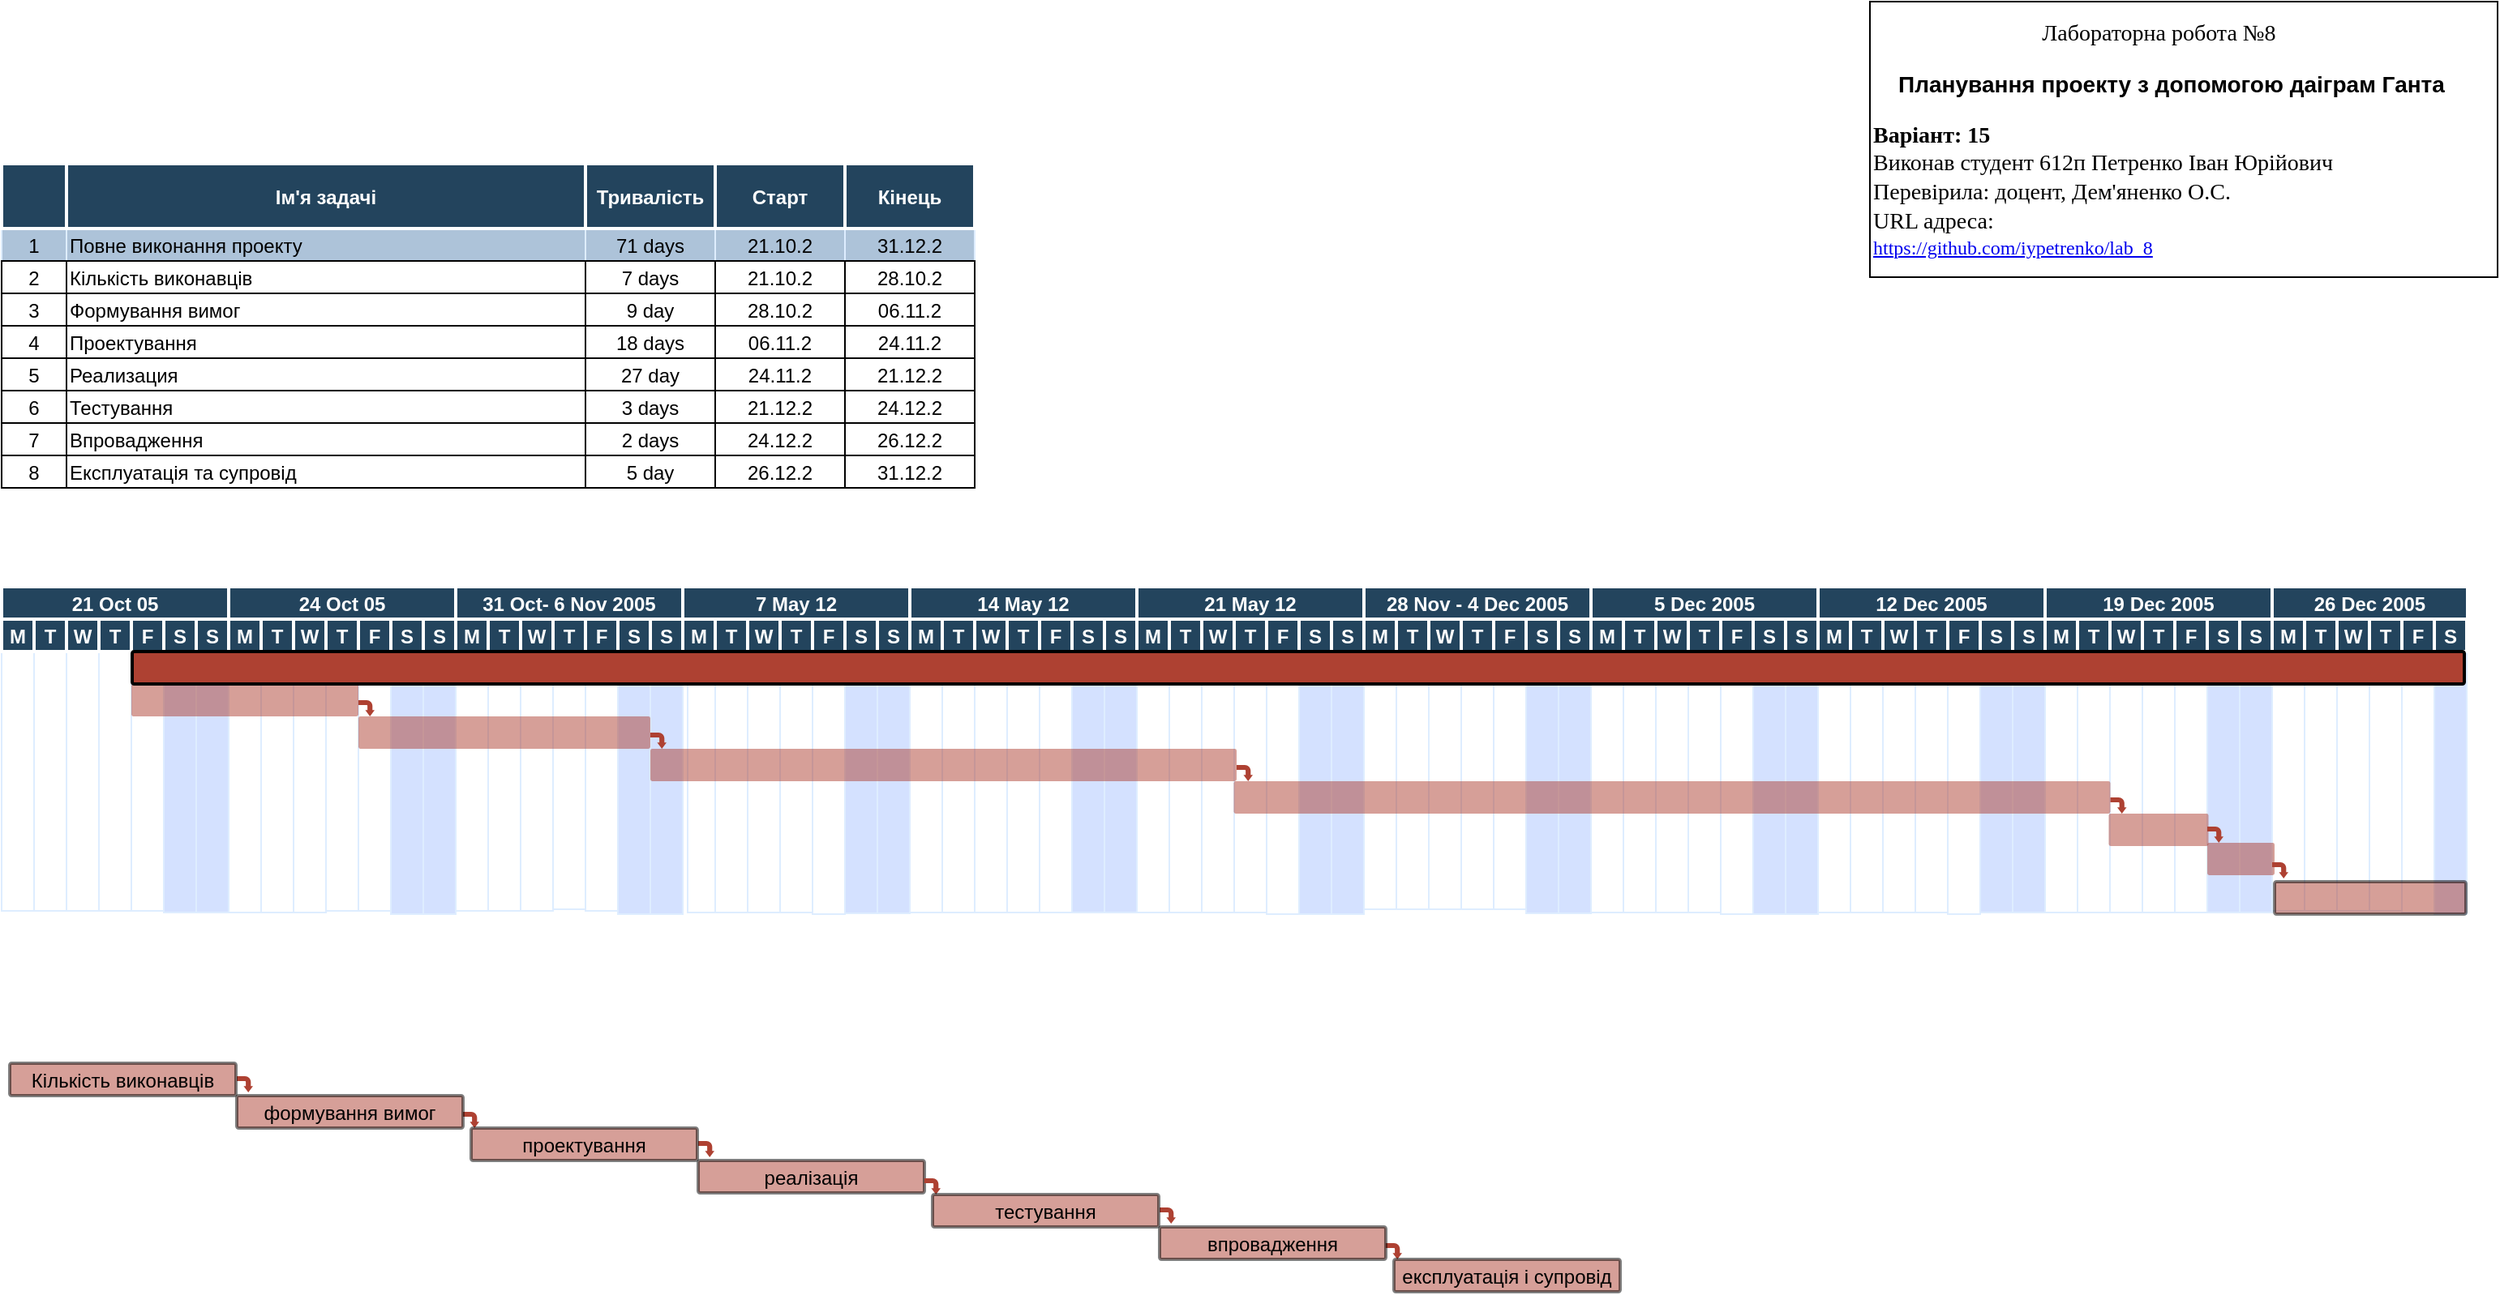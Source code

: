 <mxfile version="22.1.5" type="device">
  <diagram name="Page-1" id="8378b5f6-a2b2-b727-a746-972ab9d02e00">
    <mxGraphModel dx="1793" dy="948" grid="0" gridSize="10" guides="1" tooltips="1" connect="0" arrows="1" fold="1" page="1" pageScale="1.5" pageWidth="1169" pageHeight="827" background="none" math="0" shadow="0">
      <root>
        <mxCell id="0" />
        <mxCell id="1" parent="0" />
        <mxCell id="ZZIg_srncWXC2HW05zio-467" value="" style="strokeColor=#DEEDFF" vertex="1" parent="1">
          <mxGeometry x="506" y="432" width="20" height="160" as="geometry" />
        </mxCell>
        <mxCell id="ZZIg_srncWXC2HW05zio-466" value="" style="strokeColor=#DEEDFF" vertex="1" parent="1">
          <mxGeometry x="443" y="431" width="20" height="160" as="geometry" />
        </mxCell>
        <mxCell id="ZZIg_srncWXC2HW05zio-463" value="" style="strokeColor=#DEEDFF;fillColor=#D4E1FF" vertex="1" parent="1">
          <mxGeometry x="1583" y="432" width="20" height="161" as="geometry" />
        </mxCell>
        <mxCell id="ZZIg_srncWXC2HW05zio-461" value="" style="strokeColor=#DEEDFF;fillColor=#D4E1FF" vertex="1" parent="1">
          <mxGeometry x="1443" y="431" width="20" height="161" as="geometry" />
        </mxCell>
        <mxCell id="ZZIg_srncWXC2HW05zio-462" value="" style="strokeColor=#DEEDFF;fillColor=#D4E1FF" vertex="1" parent="1">
          <mxGeometry x="1463" y="431" width="20" height="161" as="geometry" />
        </mxCell>
        <mxCell id="ZZIg_srncWXC2HW05zio-459" value="" style="strokeColor=#DEEDFF;fillColor=#D4E1FF" vertex="1" parent="1">
          <mxGeometry x="1303" y="431" width="20" height="161" as="geometry" />
        </mxCell>
        <mxCell id="ZZIg_srncWXC2HW05zio-460" value="" style="strokeColor=#DEEDFF;fillColor=#D4E1FF" vertex="1" parent="1">
          <mxGeometry x="1323" y="431" width="20" height="161" as="geometry" />
        </mxCell>
        <mxCell id="ZZIg_srncWXC2HW05zio-457" value="" style="strokeColor=#DEEDFF;fillColor=#D4E1FF" vertex="1" parent="1">
          <mxGeometry x="1163" y="432" width="20" height="161" as="geometry" />
        </mxCell>
        <mxCell id="ZZIg_srncWXC2HW05zio-458" value="" style="strokeColor=#DEEDFF;fillColor=#D4E1FF" vertex="1" parent="1">
          <mxGeometry x="1183" y="432" width="20" height="161" as="geometry" />
        </mxCell>
        <mxCell id="ZZIg_srncWXC2HW05zio-455" value="" style="strokeColor=#DEEDFF;fillColor=#D4E1FF" vertex="1" parent="1">
          <mxGeometry x="1023" y="431.5" width="20" height="161" as="geometry" />
        </mxCell>
        <mxCell id="ZZIg_srncWXC2HW05zio-456" value="" style="strokeColor=#DEEDFF;fillColor=#D4E1FF" vertex="1" parent="1">
          <mxGeometry x="1043" y="431.5" width="20" height="161" as="geometry" />
        </mxCell>
        <mxCell id="ZZIg_srncWXC2HW05zio-453" value="" style="strokeColor=#DEEDFF;fillColor=#D4E1FF" vertex="1" parent="1">
          <mxGeometry x="883" y="432" width="20" height="161" as="geometry" />
        </mxCell>
        <mxCell id="ZZIg_srncWXC2HW05zio-454" value="" style="strokeColor=#DEEDFF;fillColor=#D4E1FF" vertex="1" parent="1">
          <mxGeometry x="903" y="432" width="20" height="161" as="geometry" />
        </mxCell>
        <mxCell id="ZZIg_srncWXC2HW05zio-451" value="" style="strokeColor=#DEEDFF;fillColor=#D4E1FF" vertex="1" parent="1">
          <mxGeometry x="743" y="431" width="20" height="161" as="geometry" />
        </mxCell>
        <mxCell id="ZZIg_srncWXC2HW05zio-452" value="" style="strokeColor=#DEEDFF;fillColor=#D4E1FF" vertex="1" parent="1">
          <mxGeometry x="763" y="431" width="20" height="161" as="geometry" />
        </mxCell>
        <mxCell id="ZZIg_srncWXC2HW05zio-449" value="" style="strokeColor=#DEEDFF;fillColor=#D4E1FF" vertex="1" parent="1">
          <mxGeometry x="603" y="431.5" width="20" height="161" as="geometry" />
        </mxCell>
        <mxCell id="ZZIg_srncWXC2HW05zio-450" value="" style="strokeColor=#DEEDFF;fillColor=#D4E1FF" vertex="1" parent="1">
          <mxGeometry x="623" y="431.5" width="20" height="161" as="geometry" />
        </mxCell>
        <mxCell id="ZZIg_srncWXC2HW05zio-447" value="" style="strokeColor=#DEEDFF;fillColor=#D4E1FF" vertex="1" parent="1">
          <mxGeometry x="463" y="432" width="20" height="161" as="geometry" />
        </mxCell>
        <mxCell id="ZZIg_srncWXC2HW05zio-448" value="" style="strokeColor=#DEEDFF;fillColor=#D4E1FF" vertex="1" parent="1">
          <mxGeometry x="483" y="432" width="20" height="161" as="geometry" />
        </mxCell>
        <mxCell id="ZZIg_srncWXC2HW05zio-445" value="" style="strokeColor=#DEEDFF;fillColor=#D4E1FF" vertex="1" parent="1">
          <mxGeometry x="323" y="432" width="20" height="161" as="geometry" />
        </mxCell>
        <mxCell id="ZZIg_srncWXC2HW05zio-446" value="" style="strokeColor=#DEEDFF;fillColor=#D4E1FF" vertex="1" parent="1">
          <mxGeometry x="343" y="432" width="20" height="161" as="geometry" />
        </mxCell>
        <mxCell id="ZZIg_srncWXC2HW05zio-438" value="" style="strokeColor=#DEEDFF" vertex="1" parent="1">
          <mxGeometry x="1483" y="431" width="20" height="160" as="geometry" />
        </mxCell>
        <mxCell id="ZZIg_srncWXC2HW05zio-439" value="" style="strokeColor=#DEEDFF" vertex="1" parent="1">
          <mxGeometry x="1503" y="431" width="20" height="160" as="geometry" />
        </mxCell>
        <mxCell id="ZZIg_srncWXC2HW05zio-440" value="" style="strokeColor=#DEEDFF" vertex="1" parent="1">
          <mxGeometry x="1523" y="431" width="20" height="160" as="geometry" />
        </mxCell>
        <mxCell id="ZZIg_srncWXC2HW05zio-441" value="" style="strokeColor=#DEEDFF" vertex="1" parent="1">
          <mxGeometry x="1543" y="431" width="20" height="160" as="geometry" />
        </mxCell>
        <mxCell id="ZZIg_srncWXC2HW05zio-442" value="" style="strokeColor=#DEEDFF" vertex="1" parent="1">
          <mxGeometry x="1563" y="431" width="20" height="161" as="geometry" />
        </mxCell>
        <mxCell id="ZZIg_srncWXC2HW05zio-433" value="" style="strokeColor=#DEEDFF" vertex="1" parent="1">
          <mxGeometry x="1343" y="432" width="20" height="160" as="geometry" />
        </mxCell>
        <mxCell id="ZZIg_srncWXC2HW05zio-434" value="" style="strokeColor=#DEEDFF" vertex="1" parent="1">
          <mxGeometry x="1363" y="432" width="20" height="160" as="geometry" />
        </mxCell>
        <mxCell id="ZZIg_srncWXC2HW05zio-435" value="" style="strokeColor=#DEEDFF" vertex="1" parent="1">
          <mxGeometry x="1383" y="432" width="20" height="160" as="geometry" />
        </mxCell>
        <mxCell id="ZZIg_srncWXC2HW05zio-436" value="" style="strokeColor=#DEEDFF" vertex="1" parent="1">
          <mxGeometry x="1403" y="432" width="20" height="160" as="geometry" />
        </mxCell>
        <mxCell id="ZZIg_srncWXC2HW05zio-437" value="" style="strokeColor=#DEEDFF" vertex="1" parent="1">
          <mxGeometry x="1423" y="432" width="20" height="160" as="geometry" />
        </mxCell>
        <mxCell id="ZZIg_srncWXC2HW05zio-428" value="" style="strokeColor=#DEEDFF" vertex="1" parent="1">
          <mxGeometry x="1203" y="432" width="20" height="160" as="geometry" />
        </mxCell>
        <mxCell id="ZZIg_srncWXC2HW05zio-429" value="" style="strokeColor=#DEEDFF" vertex="1" parent="1">
          <mxGeometry x="1223" y="432" width="20" height="160" as="geometry" />
        </mxCell>
        <mxCell id="ZZIg_srncWXC2HW05zio-430" value="" style="strokeColor=#DEEDFF" vertex="1" parent="1">
          <mxGeometry x="1243" y="432" width="20" height="160" as="geometry" />
        </mxCell>
        <mxCell id="ZZIg_srncWXC2HW05zio-431" value="" style="strokeColor=#DEEDFF" vertex="1" parent="1">
          <mxGeometry x="1263" y="432" width="20" height="160" as="geometry" />
        </mxCell>
        <mxCell id="ZZIg_srncWXC2HW05zio-432" value="" style="strokeColor=#DEEDFF" vertex="1" parent="1">
          <mxGeometry x="1283" y="432" width="20" height="161" as="geometry" />
        </mxCell>
        <mxCell id="ZZIg_srncWXC2HW05zio-418" value="" style="strokeColor=#DEEDFF" vertex="1" parent="1">
          <mxGeometry x="1063" y="432" width="20" height="160" as="geometry" />
        </mxCell>
        <mxCell id="ZZIg_srncWXC2HW05zio-419" value="" style="strokeColor=#DEEDFF" vertex="1" parent="1">
          <mxGeometry x="1083" y="432" width="20" height="160" as="geometry" />
        </mxCell>
        <mxCell id="ZZIg_srncWXC2HW05zio-420" value="" style="strokeColor=#DEEDFF" vertex="1" parent="1">
          <mxGeometry x="1103" y="432" width="20" height="160" as="geometry" />
        </mxCell>
        <mxCell id="ZZIg_srncWXC2HW05zio-421" value="" style="strokeColor=#DEEDFF" vertex="1" parent="1">
          <mxGeometry x="1123" y="432" width="20" height="160" as="geometry" />
        </mxCell>
        <mxCell id="ZZIg_srncWXC2HW05zio-422" value="" style="strokeColor=#DEEDFF" vertex="1" parent="1">
          <mxGeometry x="1143" y="432" width="20" height="161" as="geometry" />
        </mxCell>
        <mxCell id="ZZIg_srncWXC2HW05zio-413" value="" style="strokeColor=#DEEDFF" vertex="1" parent="1">
          <mxGeometry x="923" y="430" width="20" height="160" as="geometry" />
        </mxCell>
        <mxCell id="ZZIg_srncWXC2HW05zio-414" value="" style="strokeColor=#DEEDFF" vertex="1" parent="1">
          <mxGeometry x="943" y="430" width="20" height="160" as="geometry" />
        </mxCell>
        <mxCell id="ZZIg_srncWXC2HW05zio-415" value="" style="strokeColor=#DEEDFF" vertex="1" parent="1">
          <mxGeometry x="963" y="430" width="20" height="160" as="geometry" />
        </mxCell>
        <mxCell id="ZZIg_srncWXC2HW05zio-416" value="" style="strokeColor=#DEEDFF" vertex="1" parent="1">
          <mxGeometry x="983" y="430" width="20" height="160" as="geometry" />
        </mxCell>
        <mxCell id="ZZIg_srncWXC2HW05zio-417" value="" style="strokeColor=#DEEDFF" vertex="1" parent="1">
          <mxGeometry x="1003" y="430" width="20" height="160" as="geometry" />
        </mxCell>
        <mxCell id="ZZIg_srncWXC2HW05zio-403" value="" style="strokeColor=#DEEDFF" vertex="1" parent="1">
          <mxGeometry x="783" y="432" width="20" height="160" as="geometry" />
        </mxCell>
        <mxCell id="ZZIg_srncWXC2HW05zio-404" value="" style="strokeColor=#DEEDFF" vertex="1" parent="1">
          <mxGeometry x="803" y="432" width="20" height="160" as="geometry" />
        </mxCell>
        <mxCell id="ZZIg_srncWXC2HW05zio-405" value="" style="strokeColor=#DEEDFF" vertex="1" parent="1">
          <mxGeometry x="823" y="432" width="20" height="160" as="geometry" />
        </mxCell>
        <mxCell id="ZZIg_srncWXC2HW05zio-406" value="" style="strokeColor=#DEEDFF" vertex="1" parent="1">
          <mxGeometry x="843" y="432" width="20" height="160" as="geometry" />
        </mxCell>
        <mxCell id="ZZIg_srncWXC2HW05zio-407" value="" style="strokeColor=#DEEDFF" vertex="1" parent="1">
          <mxGeometry x="863" y="432" width="20" height="161" as="geometry" />
        </mxCell>
        <mxCell id="ZZIg_srncWXC2HW05zio-393" value="" style="strokeColor=#DEEDFF" vertex="1" parent="1">
          <mxGeometry x="643" y="432" width="20" height="160" as="geometry" />
        </mxCell>
        <mxCell id="ZZIg_srncWXC2HW05zio-394" value="" style="strokeColor=#DEEDFF" vertex="1" parent="1">
          <mxGeometry x="663" y="432" width="20" height="160" as="geometry" />
        </mxCell>
        <mxCell id="ZZIg_srncWXC2HW05zio-395" value="" style="strokeColor=#DEEDFF" vertex="1" parent="1">
          <mxGeometry x="683" y="432" width="20" height="160" as="geometry" />
        </mxCell>
        <mxCell id="ZZIg_srncWXC2HW05zio-396" value="" style="strokeColor=#DEEDFF" vertex="1" parent="1">
          <mxGeometry x="703" y="432" width="20" height="160" as="geometry" />
        </mxCell>
        <mxCell id="ZZIg_srncWXC2HW05zio-397" value="" style="strokeColor=#DEEDFF" vertex="1" parent="1">
          <mxGeometry x="723" y="432" width="20" height="160" as="geometry" />
        </mxCell>
        <mxCell id="ZZIg_srncWXC2HW05zio-388" value="" style="strokeColor=#DEEDFF" vertex="1" parent="1">
          <mxGeometry x="423" y="430" width="20" height="160" as="geometry" />
        </mxCell>
        <mxCell id="ZZIg_srncWXC2HW05zio-389" value="" style="strokeColor=#DEEDFF" vertex="1" parent="1">
          <mxGeometry x="523" y="432" width="20" height="160" as="geometry" />
        </mxCell>
        <mxCell id="ZZIg_srncWXC2HW05zio-390" value="" style="strokeColor=#DEEDFF" vertex="1" parent="1">
          <mxGeometry x="543" y="432" width="20" height="160" as="geometry" />
        </mxCell>
        <mxCell id="ZZIg_srncWXC2HW05zio-391" value="" style="strokeColor=#DEEDFF" vertex="1" parent="1">
          <mxGeometry x="563" y="432" width="20" height="160" as="geometry" />
        </mxCell>
        <mxCell id="ZZIg_srncWXC2HW05zio-392" value="" style="strokeColor=#DEEDFF" vertex="1" parent="1">
          <mxGeometry x="583" y="432" width="20" height="161" as="geometry" />
        </mxCell>
        <mxCell id="ZZIg_srncWXC2HW05zio-382" value="" style="strokeColor=#DEEDFF" vertex="1" parent="1">
          <mxGeometry x="363" y="431" width="20" height="160" as="geometry" />
        </mxCell>
        <mxCell id="ZZIg_srncWXC2HW05zio-383" value="" style="strokeColor=#DEEDFF" vertex="1" parent="1">
          <mxGeometry x="383" y="431" width="20" height="160" as="geometry" />
        </mxCell>
        <mxCell id="ZZIg_srncWXC2HW05zio-384" value="" style="strokeColor=#DEEDFF" vertex="1" parent="1">
          <mxGeometry x="403" y="431" width="20" height="160" as="geometry" />
        </mxCell>
        <mxCell id="ZZIg_srncWXC2HW05zio-379" value="" style="strokeColor=#DEEDFF" vertex="1" parent="1">
          <mxGeometry x="283" y="431" width="20" height="160" as="geometry" />
        </mxCell>
        <mxCell id="ZZIg_srncWXC2HW05zio-380" value="" style="strokeColor=#DEEDFF" vertex="1" parent="1">
          <mxGeometry x="303" y="431" width="20" height="160" as="geometry" />
        </mxCell>
        <mxCell id="63" value="1" style="strokeColor=#DEEDFF;fillColor=#ADC3D9" parent="1" vertex="1">
          <mxGeometry x="83" y="170" width="40" height="20" as="geometry" />
        </mxCell>
        <mxCell id="64" value="Повне виконання проекту" style="align=left;strokeColor=#DEEDFF;fillColor=#ADC3D9" parent="1" vertex="1">
          <mxGeometry x="123" y="170" width="320" height="20" as="geometry" />
        </mxCell>
        <mxCell id="65" value="71 days" style="strokeColor=#DEEDFF;fillColor=#ADC3D9" parent="1" vertex="1">
          <mxGeometry x="443.0" y="170" width="80.0" height="20" as="geometry" />
        </mxCell>
        <mxCell id="66" value="21.10.2" style="strokeColor=#DEEDFF;fillColor=#ADC3D9" parent="1" vertex="1">
          <mxGeometry x="523.0" y="170" width="80.0" height="20" as="geometry" />
        </mxCell>
        <mxCell id="67" value="31.12.2" style="strokeColor=#DEEDFF;fillColor=#ADC3D9" parent="1" vertex="1">
          <mxGeometry x="603.0" y="170.0" width="80.0" height="20" as="geometry" />
        </mxCell>
        <mxCell id="68" value="" style="strokeColor=#DEEDFF" parent="1" vertex="1">
          <mxGeometry x="83" y="431" width="20" height="160" as="geometry" />
        </mxCell>
        <mxCell id="69" value="2" style="" parent="1" vertex="1">
          <mxGeometry x="83.0" y="190.0" width="40" height="20" as="geometry" />
        </mxCell>
        <mxCell id="70" value="Кількість виконавців" style="align=left;" parent="1" vertex="1">
          <mxGeometry x="123.0" y="190.0" width="320.0" height="20" as="geometry" />
        </mxCell>
        <mxCell id="71" value="7 days" style="" parent="1" vertex="1">
          <mxGeometry x="443.0" y="190.0" width="80.0" height="20" as="geometry" />
        </mxCell>
        <mxCell id="72" value="21.10.2" style="" parent="1" vertex="1">
          <mxGeometry x="523.0" y="190.0" width="80.0" height="20" as="geometry" />
        </mxCell>
        <mxCell id="73" value="28.10.2" style="" parent="1" vertex="1">
          <mxGeometry x="603.0" y="190.0" width="80.0" height="20" as="geometry" />
        </mxCell>
        <mxCell id="74" value="3" style="" parent="1" vertex="1">
          <mxGeometry x="83.0" y="210.0" width="40" height="20" as="geometry" />
        </mxCell>
        <mxCell id="75" value="Формування вимог" style="align=left;" parent="1" vertex="1">
          <mxGeometry x="123.0" y="210.0" width="320.0" height="20.0" as="geometry" />
        </mxCell>
        <mxCell id="76" value="9 day" style="" parent="1" vertex="1">
          <mxGeometry x="443.0" y="210.0" width="80.0" height="20" as="geometry" />
        </mxCell>
        <mxCell id="77" value="28.10.2" style="" parent="1" vertex="1">
          <mxGeometry x="523.0" y="210.0" width="80.0" height="20" as="geometry" />
        </mxCell>
        <mxCell id="78" value="06.11.2" style="" parent="1" vertex="1">
          <mxGeometry x="603.0" y="210" width="80.0" height="20" as="geometry" />
        </mxCell>
        <mxCell id="79" value="4" style="" parent="1" vertex="1">
          <mxGeometry x="83" y="230.0" width="40" height="20" as="geometry" />
        </mxCell>
        <mxCell id="80" value="Проектування" style="align=left;" parent="1" vertex="1">
          <mxGeometry x="123" y="230.0" width="320" height="20" as="geometry" />
        </mxCell>
        <mxCell id="81" value="18 days" style="" parent="1" vertex="1">
          <mxGeometry x="443.0" y="230.0" width="80.0" height="20" as="geometry" />
        </mxCell>
        <mxCell id="82" value="06.11.2" style="" parent="1" vertex="1">
          <mxGeometry x="523.0" y="230.0" width="80.0" height="20" as="geometry" />
        </mxCell>
        <mxCell id="83" value="24.11.2" style="" parent="1" vertex="1">
          <mxGeometry x="603.0" y="230.0" width="80.0" height="20" as="geometry" />
        </mxCell>
        <mxCell id="84" value="5" style="" parent="1" vertex="1">
          <mxGeometry x="83.0" y="250.0" width="40" height="20" as="geometry" />
        </mxCell>
        <mxCell id="85" value="Реализация" style="align=left;" parent="1" vertex="1">
          <mxGeometry x="123.0" y="250.0" width="320.0" height="20" as="geometry" />
        </mxCell>
        <mxCell id="86" value="27 day" style="" parent="1" vertex="1">
          <mxGeometry x="443.0" y="250.0" width="80.0" height="20" as="geometry" />
        </mxCell>
        <mxCell id="87" value="24.11.2" style="" parent="1" vertex="1">
          <mxGeometry x="523.0" y="250.0" width="80.0" height="20" as="geometry" />
        </mxCell>
        <mxCell id="88" value="21.12.2" style="" parent="1" vertex="1">
          <mxGeometry x="603.0" y="250.0" width="80.0" height="20" as="geometry" />
        </mxCell>
        <mxCell id="89" value="6" style="" parent="1" vertex="1">
          <mxGeometry x="83.0" y="270.0" width="40" height="20" as="geometry" />
        </mxCell>
        <mxCell id="90" value="Тестування" style="align=left;" parent="1" vertex="1">
          <mxGeometry x="123.0" y="270.0" width="320.0" height="20" as="geometry" />
        </mxCell>
        <mxCell id="91" value="3 days" style="" parent="1" vertex="1">
          <mxGeometry x="443.0" y="270.0" width="80.0" height="20" as="geometry" />
        </mxCell>
        <mxCell id="92" value="21.12.2" style="" parent="1" vertex="1">
          <mxGeometry x="523.0" y="270.0" width="80.0" height="20" as="geometry" />
        </mxCell>
        <mxCell id="93" value="24.12.2" style="" parent="1" vertex="1">
          <mxGeometry x="603.0" y="270.0" width="80.0" height="20" as="geometry" />
        </mxCell>
        <mxCell id="94" value="7" style="" parent="1" vertex="1">
          <mxGeometry x="83.0" y="290.0" width="40" height="20" as="geometry" />
        </mxCell>
        <mxCell id="95" value="Впровадження" style="align=left;" parent="1" vertex="1">
          <mxGeometry x="123.0" y="290.0" width="320.0" height="20" as="geometry" />
        </mxCell>
        <mxCell id="96" value="2 days" style="" parent="1" vertex="1">
          <mxGeometry x="443.0" y="290.0" width="80.0" height="20" as="geometry" />
        </mxCell>
        <mxCell id="97" value="24.12.2" style="" parent="1" vertex="1">
          <mxGeometry x="523.0" y="290.0" width="80.0" height="20" as="geometry" />
        </mxCell>
        <mxCell id="98" value="26.12.2" style="" parent="1" vertex="1">
          <mxGeometry x="603.0" y="290.0" width="80.0" height="20" as="geometry" />
        </mxCell>
        <mxCell id="99" value="8" style="" parent="1" vertex="1">
          <mxGeometry x="83.0" y="310.0" width="40" height="20" as="geometry" />
        </mxCell>
        <mxCell id="100" value="Експлуатація та супровід" style="align=left;" parent="1" vertex="1">
          <mxGeometry x="123.0" y="310.0" width="320.0" height="20" as="geometry" />
        </mxCell>
        <mxCell id="101" value="5 day" style="" parent="1" vertex="1">
          <mxGeometry x="443.0" y="310.0" width="80.0" height="20" as="geometry" />
        </mxCell>
        <mxCell id="102" value="26.12.2" style="" parent="1" vertex="1">
          <mxGeometry x="523.0" y="310.0" width="80.0" height="20" as="geometry" />
        </mxCell>
        <mxCell id="103" value="31.12.2" style="" parent="1" vertex="1">
          <mxGeometry x="603.0" y="310.0" width="80.0" height="20" as="geometry" />
        </mxCell>
        <mxCell id="194" value="" style="strokeColor=#DEEDFF" parent="1" vertex="1">
          <mxGeometry x="103" y="431" width="20" height="160" as="geometry" />
        </mxCell>
        <mxCell id="195" value="" style="strokeColor=#DEEDFF" parent="1" vertex="1">
          <mxGeometry x="123" y="431" width="20" height="160" as="geometry" />
        </mxCell>
        <mxCell id="196" value="" style="strokeColor=#DEEDFF" parent="1" vertex="1">
          <mxGeometry x="143" y="431" width="20" height="160" as="geometry" />
        </mxCell>
        <mxCell id="197" value="" style="strokeColor=#DEEDFF" parent="1" vertex="1">
          <mxGeometry x="163" y="431" width="20" height="160" as="geometry" />
        </mxCell>
        <mxCell id="198" value="" style="strokeColor=#DEEDFF;fillColor=#D4E1FF" parent="1" vertex="1">
          <mxGeometry x="183" y="431" width="20" height="161" as="geometry" />
        </mxCell>
        <mxCell id="199" value="" style="strokeColor=#DEEDFF;fillColor=#D4E1FF" parent="1" vertex="1">
          <mxGeometry x="203" y="431" width="20" height="161" as="geometry" />
        </mxCell>
        <mxCell id="200" value="" style="strokeColor=#DEEDFF" parent="1" vertex="1">
          <mxGeometry x="223" y="431" width="20" height="161" as="geometry" />
        </mxCell>
        <mxCell id="201" value="" style="strokeColor=#DEEDFF" parent="1" vertex="1">
          <mxGeometry x="243" y="431" width="20" height="161" as="geometry" />
        </mxCell>
        <mxCell id="202" value="" style="strokeColor=#DEEDFF" parent="1" vertex="1">
          <mxGeometry x="263" y="431" width="20" height="161" as="geometry" />
        </mxCell>
        <mxCell id="2" value="Ім&#39;я задачі" style="fillColor=#23445D;strokeColor=#FFFFFF;strokeWidth=2;fontColor=#FFFFFF;fontStyle=1" parent="1" vertex="1">
          <mxGeometry x="123" y="130" width="320" height="40" as="geometry" />
        </mxCell>
        <mxCell id="3" value="" style="fillColor=#23445D;strokeColor=#FFFFFF;strokeWidth=2;fontColor=#FFFFFF;fontStyle=1" parent="1" vertex="1">
          <mxGeometry x="83" y="130" width="40" height="40" as="geometry" />
        </mxCell>
        <mxCell id="4" value="21 Oct 05" style="fillColor=#23445D;strokeColor=#FFFFFF;strokeWidth=2;fontColor=#FFFFFF;fontStyle=1" parent="1" vertex="1">
          <mxGeometry x="83.0" y="391.0" width="140" height="20" as="geometry" />
        </mxCell>
        <mxCell id="5" value="M" style="fillColor=#23445D;strokeColor=#FFFFFF;strokeWidth=2;fontColor=#FFFFFF;fontStyle=1" parent="1" vertex="1">
          <mxGeometry x="83.0" y="411.0" width="20" height="20" as="geometry" />
        </mxCell>
        <mxCell id="6" value="T" style="fillColor=#23445D;strokeColor=#FFFFFF;strokeWidth=2;fontColor=#FFFFFF;fontStyle=1" parent="1" vertex="1">
          <mxGeometry x="103.0" y="411.0" width="20" height="20" as="geometry" />
        </mxCell>
        <mxCell id="7" value="W" style="fillColor=#23445D;strokeColor=#FFFFFF;strokeWidth=2;fontColor=#FFFFFF;fontStyle=1" parent="1" vertex="1">
          <mxGeometry x="123.0" y="411.0" width="20" height="20" as="geometry" />
        </mxCell>
        <mxCell id="8" value="T" style="fillColor=#23445D;strokeColor=#FFFFFF;strokeWidth=2;fontColor=#FFFFFF;fontStyle=1" parent="1" vertex="1">
          <mxGeometry x="143.0" y="411.0" width="20" height="20" as="geometry" />
        </mxCell>
        <mxCell id="9" value="F" style="fillColor=#23445D;strokeColor=#FFFFFF;strokeWidth=2;fontColor=#FFFFFF;fontStyle=1" parent="1" vertex="1">
          <mxGeometry x="163.0" y="411.0" width="20" height="20" as="geometry" />
        </mxCell>
        <mxCell id="10" value="S" style="fillColor=#23445D;strokeColor=#FFFFFF;strokeWidth=2;fontColor=#FFFFFF;fontStyle=1" parent="1" vertex="1">
          <mxGeometry x="183.0" y="411.0" width="20" height="20" as="geometry" />
        </mxCell>
        <mxCell id="11" value="S" style="fillColor=#23445D;strokeColor=#FFFFFF;strokeWidth=2;fontColor=#FFFFFF;fontStyle=1" parent="1" vertex="1">
          <mxGeometry x="203.0" y="411.0" width="20" height="20" as="geometry" />
        </mxCell>
        <mxCell id="12" value="Тривалість" style="fillColor=#23445D;strokeColor=#FFFFFF;strokeWidth=2;fontColor=#FFFFFF;fontStyle=1" parent="1" vertex="1">
          <mxGeometry x="443.0" y="130" width="80.0" height="40.0" as="geometry" />
        </mxCell>
        <mxCell id="13" value="Старт" style="fillColor=#23445D;strokeColor=#FFFFFF;strokeWidth=2;fontColor=#FFFFFF;fontStyle=1" parent="1" vertex="1">
          <mxGeometry x="523.0" y="130" width="80.0" height="40.0" as="geometry" />
        </mxCell>
        <mxCell id="14" value="Кінець" style="fillColor=#23445D;strokeColor=#FFFFFF;strokeWidth=2;fontColor=#FFFFFF;fontStyle=1" parent="1" vertex="1">
          <mxGeometry x="603.0" y="130.0" width="80.0" height="40.0" as="geometry" />
        </mxCell>
        <mxCell id="15" value="24 Oct 05" style="fillColor=#23445D;strokeColor=#FFFFFF;strokeWidth=2;fontColor=#FFFFFF;fontStyle=1" parent="1" vertex="1">
          <mxGeometry x="223.0" y="391.0" width="140" height="20" as="geometry" />
        </mxCell>
        <mxCell id="16" value="M" style="fillColor=#23445D;strokeColor=#FFFFFF;strokeWidth=2;fontColor=#FFFFFF;fontStyle=1" parent="1" vertex="1">
          <mxGeometry x="223.0" y="411.0" width="20" height="20" as="geometry" />
        </mxCell>
        <mxCell id="17" value="T" style="fillColor=#23445D;strokeColor=#FFFFFF;strokeWidth=2;fontColor=#FFFFFF;fontStyle=1" parent="1" vertex="1">
          <mxGeometry x="243.0" y="411.0" width="20" height="20" as="geometry" />
        </mxCell>
        <mxCell id="18" value="W" style="fillColor=#23445D;strokeColor=#FFFFFF;strokeWidth=2;fontColor=#FFFFFF;fontStyle=1" parent="1" vertex="1">
          <mxGeometry x="263.0" y="411.0" width="20" height="20" as="geometry" />
        </mxCell>
        <mxCell id="19" value="T" style="fillColor=#23445D;strokeColor=#FFFFFF;strokeWidth=2;fontColor=#FFFFFF;fontStyle=1" parent="1" vertex="1">
          <mxGeometry x="283.0" y="411.0" width="20" height="20" as="geometry" />
        </mxCell>
        <mxCell id="20" value="F" style="fillColor=#23445D;strokeColor=#FFFFFF;strokeWidth=2;fontColor=#FFFFFF;fontStyle=1" parent="1" vertex="1">
          <mxGeometry x="303.0" y="411.0" width="20" height="20" as="geometry" />
        </mxCell>
        <mxCell id="21" value="S" style="fillColor=#23445D;strokeColor=#FFFFFF;strokeWidth=2;fontColor=#FFFFFF;fontStyle=1" parent="1" vertex="1">
          <mxGeometry x="323.0" y="411.0" width="20" height="20" as="geometry" />
        </mxCell>
        <mxCell id="22" value="S" style="fillColor=#23445D;strokeColor=#FFFFFF;strokeWidth=2;fontColor=#FFFFFF;fontStyle=1" parent="1" vertex="1">
          <mxGeometry x="343.0" y="411.0" width="20" height="20" as="geometry" />
        </mxCell>
        <mxCell id="23" value="31 Oct- 6 Nov 2005" style="fillColor=#23445D;strokeColor=#FFFFFF;strokeWidth=2;fontColor=#FFFFFF;fontStyle=1" parent="1" vertex="1">
          <mxGeometry x="363.0" y="391" width="140" height="20" as="geometry" />
        </mxCell>
        <mxCell id="24" value="M" style="fillColor=#23445D;strokeColor=#FFFFFF;strokeWidth=2;fontColor=#FFFFFF;fontStyle=1" parent="1" vertex="1">
          <mxGeometry x="363.0" y="411" width="20" height="20" as="geometry" />
        </mxCell>
        <mxCell id="25" value="T" style="fillColor=#23445D;strokeColor=#FFFFFF;strokeWidth=2;fontColor=#FFFFFF;fontStyle=1" parent="1" vertex="1">
          <mxGeometry x="383.0" y="411" width="20" height="20" as="geometry" />
        </mxCell>
        <mxCell id="26" value="W" style="fillColor=#23445D;strokeColor=#FFFFFF;strokeWidth=2;fontColor=#FFFFFF;fontStyle=1" parent="1" vertex="1">
          <mxGeometry x="403.0" y="411" width="20" height="20" as="geometry" />
        </mxCell>
        <mxCell id="27" value="T" style="fillColor=#23445D;strokeColor=#FFFFFF;strokeWidth=2;fontColor=#FFFFFF;fontStyle=1" parent="1" vertex="1">
          <mxGeometry x="423.0" y="411" width="20" height="20" as="geometry" />
        </mxCell>
        <mxCell id="28" value="F" style="fillColor=#23445D;strokeColor=#FFFFFF;strokeWidth=2;fontColor=#FFFFFF;fontStyle=1" parent="1" vertex="1">
          <mxGeometry x="443.0" y="411" width="20" height="20" as="geometry" />
        </mxCell>
        <mxCell id="29" value="S" style="fillColor=#23445D;strokeColor=#FFFFFF;strokeWidth=2;fontColor=#FFFFFF;fontStyle=1" parent="1" vertex="1">
          <mxGeometry x="463.0" y="411" width="20" height="20" as="geometry" />
        </mxCell>
        <mxCell id="30" value="S" style="fillColor=#23445D;strokeColor=#FFFFFF;strokeWidth=2;fontColor=#FFFFFF;fontStyle=1" parent="1" vertex="1">
          <mxGeometry x="483.0" y="411" width="20" height="20" as="geometry" />
        </mxCell>
        <mxCell id="31" value="7 May 12" style="fillColor=#23445D;strokeColor=#FFFFFF;strokeWidth=2;fontColor=#FFFFFF;fontStyle=1" parent="1" vertex="1">
          <mxGeometry x="503.0" y="391" width="140" height="20" as="geometry" />
        </mxCell>
        <mxCell id="32" value="M" style="fillColor=#23445D;strokeColor=#FFFFFF;strokeWidth=2;fontColor=#FFFFFF;fontStyle=1" parent="1" vertex="1">
          <mxGeometry x="503.0" y="411" width="20" height="20" as="geometry" />
        </mxCell>
        <mxCell id="33" value="T" style="fillColor=#23445D;strokeColor=#FFFFFF;strokeWidth=2;fontColor=#FFFFFF;fontStyle=1" parent="1" vertex="1">
          <mxGeometry x="523.0" y="411" width="20" height="20" as="geometry" />
        </mxCell>
        <mxCell id="34" value="W" style="fillColor=#23445D;strokeColor=#FFFFFF;strokeWidth=2;fontColor=#FFFFFF;fontStyle=1" parent="1" vertex="1">
          <mxGeometry x="543.0" y="411" width="20" height="20" as="geometry" />
        </mxCell>
        <mxCell id="35" value="T" style="fillColor=#23445D;strokeColor=#FFFFFF;strokeWidth=2;fontColor=#FFFFFF;fontStyle=1" parent="1" vertex="1">
          <mxGeometry x="563.0" y="411" width="20" height="20" as="geometry" />
        </mxCell>
        <mxCell id="36" value="F" style="fillColor=#23445D;strokeColor=#FFFFFF;strokeWidth=2;fontColor=#FFFFFF;fontStyle=1" parent="1" vertex="1">
          <mxGeometry x="583.0" y="411" width="20" height="20" as="geometry" />
        </mxCell>
        <mxCell id="37" value="S" style="fillColor=#23445D;strokeColor=#FFFFFF;strokeWidth=2;fontColor=#FFFFFF;fontStyle=1" parent="1" vertex="1">
          <mxGeometry x="603.0" y="411" width="20" height="20" as="geometry" />
        </mxCell>
        <mxCell id="38" value="S" style="fillColor=#23445D;strokeColor=#FFFFFF;strokeWidth=2;fontColor=#FFFFFF;fontStyle=1" parent="1" vertex="1">
          <mxGeometry x="623.0" y="411" width="20" height="20" as="geometry" />
        </mxCell>
        <mxCell id="39" value="14 May 12" style="fillColor=#23445D;strokeColor=#FFFFFF;strokeWidth=2;fontColor=#FFFFFF;fontStyle=1" parent="1" vertex="1">
          <mxGeometry x="643.0" y="391" width="140" height="20" as="geometry" />
        </mxCell>
        <mxCell id="40" value="M" style="fillColor=#23445D;strokeColor=#FFFFFF;strokeWidth=2;fontColor=#FFFFFF;fontStyle=1" parent="1" vertex="1">
          <mxGeometry x="643.0" y="411" width="20" height="20" as="geometry" />
        </mxCell>
        <mxCell id="41" value="T" style="fillColor=#23445D;strokeColor=#FFFFFF;strokeWidth=2;fontColor=#FFFFFF;fontStyle=1" parent="1" vertex="1">
          <mxGeometry x="663.0" y="411" width="20" height="20" as="geometry" />
        </mxCell>
        <mxCell id="42" value="W" style="fillColor=#23445D;strokeColor=#FFFFFF;strokeWidth=2;fontColor=#FFFFFF;fontStyle=1" parent="1" vertex="1">
          <mxGeometry x="683.0" y="411" width="20" height="20" as="geometry" />
        </mxCell>
        <mxCell id="43" value="T" style="fillColor=#23445D;strokeColor=#FFFFFF;strokeWidth=2;fontColor=#FFFFFF;fontStyle=1" parent="1" vertex="1">
          <mxGeometry x="703.0" y="411" width="20" height="20" as="geometry" />
        </mxCell>
        <mxCell id="44" value="F" style="fillColor=#23445D;strokeColor=#FFFFFF;strokeWidth=2;fontColor=#FFFFFF;fontStyle=1" parent="1" vertex="1">
          <mxGeometry x="723.0" y="411" width="20" height="20" as="geometry" />
        </mxCell>
        <mxCell id="45" value="S" style="fillColor=#23445D;strokeColor=#FFFFFF;strokeWidth=2;fontColor=#FFFFFF;fontStyle=1" parent="1" vertex="1">
          <mxGeometry x="743.0" y="411" width="20" height="20" as="geometry" />
        </mxCell>
        <mxCell id="46" value="S" style="fillColor=#23445D;strokeColor=#FFFFFF;strokeWidth=2;fontColor=#FFFFFF;fontStyle=1" parent="1" vertex="1">
          <mxGeometry x="763.0" y="411" width="20" height="20" as="geometry" />
        </mxCell>
        <mxCell id="47" value="21 May 12" style="fillColor=#23445D;strokeColor=#FFFFFF;strokeWidth=2;fontColor=#FFFFFF;fontStyle=1" parent="1" vertex="1">
          <mxGeometry x="783.0" y="391" width="140" height="20" as="geometry" />
        </mxCell>
        <mxCell id="48" value="M" style="fillColor=#23445D;strokeColor=#FFFFFF;strokeWidth=2;fontColor=#FFFFFF;fontStyle=1" parent="1" vertex="1">
          <mxGeometry x="783.0" y="411" width="20" height="20" as="geometry" />
        </mxCell>
        <mxCell id="49" value="T" style="fillColor=#23445D;strokeColor=#FFFFFF;strokeWidth=2;fontColor=#FFFFFF;fontStyle=1" parent="1" vertex="1">
          <mxGeometry x="803.0" y="411" width="20" height="20" as="geometry" />
        </mxCell>
        <mxCell id="50" value="W" style="fillColor=#23445D;strokeColor=#FFFFFF;strokeWidth=2;fontColor=#FFFFFF;fontStyle=1" parent="1" vertex="1">
          <mxGeometry x="823.0" y="411" width="20" height="20" as="geometry" />
        </mxCell>
        <mxCell id="51" value="T" style="fillColor=#23445D;strokeColor=#FFFFFF;strokeWidth=2;fontColor=#FFFFFF;fontStyle=1" parent="1" vertex="1">
          <mxGeometry x="843.0" y="411" width="20" height="20" as="geometry" />
        </mxCell>
        <mxCell id="52" value="F" style="fillColor=#23445D;strokeColor=#FFFFFF;strokeWidth=2;fontColor=#FFFFFF;fontStyle=1" parent="1" vertex="1">
          <mxGeometry x="863.0" y="411" width="20" height="20" as="geometry" />
        </mxCell>
        <mxCell id="53" value="S" style="fillColor=#23445D;strokeColor=#FFFFFF;strokeWidth=2;fontColor=#FFFFFF;fontStyle=1" parent="1" vertex="1">
          <mxGeometry x="883.0" y="411" width="20" height="20" as="geometry" />
        </mxCell>
        <mxCell id="54" value="S" style="fillColor=#23445D;strokeColor=#FFFFFF;strokeWidth=2;fontColor=#FFFFFF;fontStyle=1" parent="1" vertex="1">
          <mxGeometry x="903.0" y="411" width="20" height="20" as="geometry" />
        </mxCell>
        <mxCell id="55" value="28 Nov - 4 Dec 2005" style="fillColor=#23445D;strokeColor=#FFFFFF;strokeWidth=2;fontColor=#FFFFFF;fontStyle=1" parent="1" vertex="1">
          <mxGeometry x="923.0" y="391.0" width="140" height="20" as="geometry" />
        </mxCell>
        <mxCell id="56" value="M" style="fillColor=#23445D;strokeColor=#FFFFFF;strokeWidth=2;fontColor=#FFFFFF;fontStyle=1" parent="1" vertex="1">
          <mxGeometry x="923.0" y="411.0" width="20" height="20" as="geometry" />
        </mxCell>
        <mxCell id="57" value="T" style="fillColor=#23445D;strokeColor=#FFFFFF;strokeWidth=2;fontColor=#FFFFFF;fontStyle=1" parent="1" vertex="1">
          <mxGeometry x="943.0" y="411.0" width="20" height="20" as="geometry" />
        </mxCell>
        <mxCell id="58" value="W" style="fillColor=#23445D;strokeColor=#FFFFFF;strokeWidth=2;fontColor=#FFFFFF;fontStyle=1" parent="1" vertex="1">
          <mxGeometry x="963.0" y="411.0" width="20" height="20" as="geometry" />
        </mxCell>
        <mxCell id="59" value="T" style="fillColor=#23445D;strokeColor=#FFFFFF;strokeWidth=2;fontColor=#FFFFFF;fontStyle=1" parent="1" vertex="1">
          <mxGeometry x="983.0" y="411.0" width="20" height="20" as="geometry" />
        </mxCell>
        <mxCell id="60" value="F" style="fillColor=#23445D;strokeColor=#FFFFFF;strokeWidth=2;fontColor=#FFFFFF;fontStyle=1" parent="1" vertex="1">
          <mxGeometry x="1003.0" y="411.0" width="20" height="20" as="geometry" />
        </mxCell>
        <mxCell id="61" value="S" style="fillColor=#23445D;strokeColor=#FFFFFF;strokeWidth=2;fontColor=#FFFFFF;fontStyle=1" parent="1" vertex="1">
          <mxGeometry x="1023.0" y="411.0" width="20" height="20" as="geometry" />
        </mxCell>
        <mxCell id="62" value="S" style="fillColor=#23445D;strokeColor=#FFFFFF;strokeWidth=2;fontColor=#FFFFFF;fontStyle=1" parent="1" vertex="1">
          <mxGeometry x="1043.0" y="411.0" width="20" height="20" as="geometry" />
        </mxCell>
        <mxCell id="243" value="" style="shape=mxgraph.arrows.bent_right_arrow;fillColor=#AE4132;strokeColor=none;strokeWidth=2;direction=south" parent="1" vertex="1">
          <mxGeometry x="303.0" y="461.0" width="10.0" height="10.0" as="geometry" />
        </mxCell>
        <mxCell id="244" value="" style="shape=mxgraph.flowchart.process;fillColor=#AE4132;strokeColor=none;strokeWidth=2;opacity=50" parent="1" vertex="1">
          <mxGeometry x="163" y="451" width="140" height="20" as="geometry" />
        </mxCell>
        <mxCell id="245" value="" style="shape=mxgraph.flowchart.process;fillColor=#AE4132;strokeColor=none;strokeWidth=2;opacity=50" parent="1" vertex="1">
          <mxGeometry x="303" y="471" width="180" height="20" as="geometry" />
        </mxCell>
        <mxCell id="246" value="" style="shape=mxgraph.flowchart.process;fillColor=#AE4132;strokeColor=none;strokeWidth=2;opacity=50" parent="1" vertex="1">
          <mxGeometry x="483" y="491" width="361.5" height="20" as="geometry" />
        </mxCell>
        <mxCell id="ZZIg_srncWXC2HW05zio-279" value="5 Dec 2005" style="fillColor=#23445D;strokeColor=#FFFFFF;strokeWidth=2;fontColor=#FFFFFF;fontStyle=1" vertex="1" parent="1">
          <mxGeometry x="1063.0" y="391.0" width="140" height="20" as="geometry" />
        </mxCell>
        <mxCell id="ZZIg_srncWXC2HW05zio-280" value="T" style="fillColor=#23445D;strokeColor=#FFFFFF;strokeWidth=2;fontColor=#FFFFFF;fontStyle=1" vertex="1" parent="1">
          <mxGeometry x="1083.0" y="411.0" width="20" height="20" as="geometry" />
        </mxCell>
        <mxCell id="ZZIg_srncWXC2HW05zio-281" value="W" style="fillColor=#23445D;strokeColor=#FFFFFF;strokeWidth=2;fontColor=#FFFFFF;fontStyle=1" vertex="1" parent="1">
          <mxGeometry x="1103.0" y="411.0" width="20" height="20" as="geometry" />
        </mxCell>
        <mxCell id="ZZIg_srncWXC2HW05zio-282" value="T" style="fillColor=#23445D;strokeColor=#FFFFFF;strokeWidth=2;fontColor=#FFFFFF;fontStyle=1" vertex="1" parent="1">
          <mxGeometry x="1123.0" y="411.0" width="20" height="20" as="geometry" />
        </mxCell>
        <mxCell id="ZZIg_srncWXC2HW05zio-283" value="F" style="fillColor=#23445D;strokeColor=#FFFFFF;strokeWidth=2;fontColor=#FFFFFF;fontStyle=1" vertex="1" parent="1">
          <mxGeometry x="1143.0" y="411.0" width="20" height="20" as="geometry" />
        </mxCell>
        <mxCell id="ZZIg_srncWXC2HW05zio-284" value="S" style="fillColor=#23445D;strokeColor=#FFFFFF;strokeWidth=2;fontColor=#FFFFFF;fontStyle=1" vertex="1" parent="1">
          <mxGeometry x="1163.0" y="411.0" width="20" height="20" as="geometry" />
        </mxCell>
        <mxCell id="ZZIg_srncWXC2HW05zio-285" value="S" style="fillColor=#23445D;strokeColor=#FFFFFF;strokeWidth=2;fontColor=#FFFFFF;fontStyle=1" vertex="1" parent="1">
          <mxGeometry x="1183.0" y="411.0" width="20" height="20" as="geometry" />
        </mxCell>
        <mxCell id="ZZIg_srncWXC2HW05zio-286" value="T" style="fillColor=#23445D;strokeColor=#FFFFFF;strokeWidth=2;fontColor=#FFFFFF;fontStyle=1" vertex="1" parent="1">
          <mxGeometry x="1223.0" y="411.0" width="20" height="20" as="geometry" />
        </mxCell>
        <mxCell id="ZZIg_srncWXC2HW05zio-287" value="W" style="fillColor=#23445D;strokeColor=#FFFFFF;strokeWidth=2;fontColor=#FFFFFF;fontStyle=1" vertex="1" parent="1">
          <mxGeometry x="1243.0" y="411.0" width="20" height="20" as="geometry" />
        </mxCell>
        <mxCell id="ZZIg_srncWXC2HW05zio-288" value="T" style="fillColor=#23445D;strokeColor=#FFFFFF;strokeWidth=2;fontColor=#FFFFFF;fontStyle=1" vertex="1" parent="1">
          <mxGeometry x="1263.0" y="411.0" width="20" height="20" as="geometry" />
        </mxCell>
        <mxCell id="ZZIg_srncWXC2HW05zio-289" value="F" style="fillColor=#23445D;strokeColor=#FFFFFF;strokeWidth=2;fontColor=#FFFFFF;fontStyle=1" vertex="1" parent="1">
          <mxGeometry x="1283.0" y="411.0" width="20" height="20" as="geometry" />
        </mxCell>
        <mxCell id="ZZIg_srncWXC2HW05zio-290" value="S" style="fillColor=#23445D;strokeColor=#FFFFFF;strokeWidth=2;fontColor=#FFFFFF;fontStyle=1" vertex="1" parent="1">
          <mxGeometry x="1303.0" y="411.0" width="20" height="20" as="geometry" />
        </mxCell>
        <mxCell id="ZZIg_srncWXC2HW05zio-291" value="S" style="fillColor=#23445D;strokeColor=#FFFFFF;strokeWidth=2;fontColor=#FFFFFF;fontStyle=1" vertex="1" parent="1">
          <mxGeometry x="1323.0" y="411.0" width="20" height="20" as="geometry" />
        </mxCell>
        <mxCell id="ZZIg_srncWXC2HW05zio-292" value="12 Dec 2005" style="fillColor=#23445D;strokeColor=#FFFFFF;strokeWidth=2;fontColor=#FFFFFF;fontStyle=1" vertex="1" parent="1">
          <mxGeometry x="1203.0" y="391.0" width="140" height="20" as="geometry" />
        </mxCell>
        <mxCell id="ZZIg_srncWXC2HW05zio-293" value="T" style="fillColor=#23445D;strokeColor=#FFFFFF;strokeWidth=2;fontColor=#FFFFFF;fontStyle=1" vertex="1" parent="1">
          <mxGeometry x="1363.0" y="411.0" width="20" height="20" as="geometry" />
        </mxCell>
        <mxCell id="ZZIg_srncWXC2HW05zio-294" value="W" style="fillColor=#23445D;strokeColor=#FFFFFF;strokeWidth=2;fontColor=#FFFFFF;fontStyle=1" vertex="1" parent="1">
          <mxGeometry x="1383.0" y="411.0" width="20" height="20" as="geometry" />
        </mxCell>
        <mxCell id="ZZIg_srncWXC2HW05zio-295" value="T" style="fillColor=#23445D;strokeColor=#FFFFFF;strokeWidth=2;fontColor=#FFFFFF;fontStyle=1" vertex="1" parent="1">
          <mxGeometry x="1403.0" y="411.0" width="20" height="20" as="geometry" />
        </mxCell>
        <mxCell id="ZZIg_srncWXC2HW05zio-296" value="F" style="fillColor=#23445D;strokeColor=#FFFFFF;strokeWidth=2;fontColor=#FFFFFF;fontStyle=1" vertex="1" parent="1">
          <mxGeometry x="1423.0" y="411.0" width="20" height="20" as="geometry" />
        </mxCell>
        <mxCell id="ZZIg_srncWXC2HW05zio-297" value="S" style="fillColor=#23445D;strokeColor=#FFFFFF;strokeWidth=2;fontColor=#FFFFFF;fontStyle=1" vertex="1" parent="1">
          <mxGeometry x="1443.0" y="411.0" width="20" height="20" as="geometry" />
        </mxCell>
        <mxCell id="ZZIg_srncWXC2HW05zio-298" value="S" style="fillColor=#23445D;strokeColor=#FFFFFF;strokeWidth=2;fontColor=#FFFFFF;fontStyle=1" vertex="1" parent="1">
          <mxGeometry x="1463.0" y="411.0" width="20" height="20" as="geometry" />
        </mxCell>
        <mxCell id="ZZIg_srncWXC2HW05zio-299" value="19 Dec 2005" style="fillColor=#23445D;strokeColor=#FFFFFF;strokeWidth=2;fontColor=#FFFFFF;fontStyle=1" vertex="1" parent="1">
          <mxGeometry x="1343.0" y="391.0" width="140" height="20" as="geometry" />
        </mxCell>
        <mxCell id="ZZIg_srncWXC2HW05zio-300" value="T" style="fillColor=#23445D;strokeColor=#FFFFFF;strokeWidth=2;fontColor=#FFFFFF;fontStyle=1" vertex="1" parent="1">
          <mxGeometry x="1503.0" y="411.0" width="20" height="20" as="geometry" />
        </mxCell>
        <mxCell id="ZZIg_srncWXC2HW05zio-301" value="W" style="fillColor=#23445D;strokeColor=#FFFFFF;strokeWidth=2;fontColor=#FFFFFF;fontStyle=1" vertex="1" parent="1">
          <mxGeometry x="1523.0" y="411.0" width="20" height="20" as="geometry" />
        </mxCell>
        <mxCell id="ZZIg_srncWXC2HW05zio-302" value="T" style="fillColor=#23445D;strokeColor=#FFFFFF;strokeWidth=2;fontColor=#FFFFFF;fontStyle=1" vertex="1" parent="1">
          <mxGeometry x="1543.0" y="411.0" width="20" height="20" as="geometry" />
        </mxCell>
        <mxCell id="ZZIg_srncWXC2HW05zio-303" value="F" style="fillColor=#23445D;strokeColor=#FFFFFF;strokeWidth=2;fontColor=#FFFFFF;fontStyle=1" vertex="1" parent="1">
          <mxGeometry x="1563.0" y="411.0" width="20" height="20" as="geometry" />
        </mxCell>
        <mxCell id="ZZIg_srncWXC2HW05zio-304" value="S" style="fillColor=#23445D;strokeColor=#FFFFFF;strokeWidth=2;fontColor=#FFFFFF;fontStyle=1" vertex="1" parent="1">
          <mxGeometry x="1583.0" y="411.0" width="20" height="20" as="geometry" />
        </mxCell>
        <mxCell id="ZZIg_srncWXC2HW05zio-306" value="26 Dec 2005" style="fillColor=#23445D;strokeColor=#FFFFFF;strokeWidth=2;fontColor=#FFFFFF;fontStyle=1" vertex="1" parent="1">
          <mxGeometry x="1483" y="391" width="120.5" height="20" as="geometry" />
        </mxCell>
        <mxCell id="ZZIg_srncWXC2HW05zio-328" value="M" style="fillColor=#23445D;strokeColor=#FFFFFF;strokeWidth=2;fontColor=#FFFFFF;fontStyle=1" vertex="1" parent="1">
          <mxGeometry x="1063.0" y="411.0" width="20" height="20" as="geometry" />
        </mxCell>
        <mxCell id="ZZIg_srncWXC2HW05zio-329" value="M" style="fillColor=#23445D;strokeColor=#FFFFFF;strokeWidth=2;fontColor=#FFFFFF;fontStyle=1" vertex="1" parent="1">
          <mxGeometry x="1203.0" y="411.0" width="20" height="20" as="geometry" />
        </mxCell>
        <mxCell id="ZZIg_srncWXC2HW05zio-330" value="M" style="fillColor=#23445D;strokeColor=#FFFFFF;strokeWidth=2;fontColor=#FFFFFF;fontStyle=1" vertex="1" parent="1">
          <mxGeometry x="1343.0" y="411.0" width="20" height="20" as="geometry" />
        </mxCell>
        <mxCell id="ZZIg_srncWXC2HW05zio-331" value="M" style="fillColor=#23445D;strokeColor=#FFFFFF;strokeWidth=2;fontColor=#FFFFFF;fontStyle=1" vertex="1" parent="1">
          <mxGeometry x="1483.0" y="411.0" width="20" height="20" as="geometry" />
        </mxCell>
        <mxCell id="247" value="" style="shape=mxgraph.flowchart.process;fillColor=#AE4132;strokeColor=none;strokeWidth=2;opacity=50" parent="1" vertex="1">
          <mxGeometry x="1382.25" y="531" width="61.5" height="20" as="geometry" />
        </mxCell>
        <mxCell id="248" value="" style="shape=mxgraph.flowchart.process;fillColor=#AE4132;strokeColor=none;strokeWidth=2;opacity=50" parent="1" vertex="1">
          <mxGeometry x="1443" y="549" width="41.5" height="20" as="geometry" />
        </mxCell>
        <mxCell id="256" value="" style="shape=mxgraph.flowchart.process;fillColor=#AE4132;strokeColor=#000000;strokeWidth=2;opacity=50" parent="1" vertex="1">
          <mxGeometry x="1484.5" y="573" width="118" height="20" as="geometry" />
        </mxCell>
        <mxCell id="ZZIg_srncWXC2HW05zio-363" value="" style="shape=mxgraph.arrows.bent_right_arrow;fillColor=#AE4132;strokeColor=none;strokeWidth=2;direction=south" vertex="1" parent="1">
          <mxGeometry x="483.0" y="481.0" width="10.0" height="10.0" as="geometry" />
        </mxCell>
        <mxCell id="ZZIg_srncWXC2HW05zio-364" value="" style="shape=mxgraph.arrows.bent_right_arrow;fillColor=#AE4132;strokeColor=none;strokeWidth=2;direction=south" vertex="1" parent="1">
          <mxGeometry x="844.5" y="501.0" width="10.0" height="10.0" as="geometry" />
        </mxCell>
        <mxCell id="ZZIg_srncWXC2HW05zio-365" value="" style="shape=mxgraph.arrows.bent_right_arrow;fillColor=#AE4132;strokeColor=none;strokeWidth=2;direction=south" vertex="1" parent="1">
          <mxGeometry x="1383.25" y="521.0" width="10.0" height="10.0" as="geometry" />
        </mxCell>
        <mxCell id="ZZIg_srncWXC2HW05zio-366" value="" style="shape=mxgraph.arrows.bent_right_arrow;fillColor=#AE4132;strokeColor=none;strokeWidth=2;direction=south" vertex="1" parent="1">
          <mxGeometry x="1443.0" y="539.0" width="10.0" height="10.0" as="geometry" />
        </mxCell>
        <mxCell id="ZZIg_srncWXC2HW05zio-367" value="" style="shape=mxgraph.arrows.bent_right_arrow;fillColor=#AE4132;strokeColor=none;strokeWidth=2;direction=south" vertex="1" parent="1">
          <mxGeometry x="1483.0" y="561.0" width="10.0" height="10.0" as="geometry" />
        </mxCell>
        <mxCell id="254" value="" style="shape=mxgraph.flowchart.process;fillColor=#AE4132;strokeColor=#000000;strokeWidth=2;opacity=100" parent="1" vertex="1">
          <mxGeometry x="163.5" y="431" width="1438" height="20" as="geometry" />
        </mxCell>
        <mxCell id="252" value="" style="shape=mxgraph.flowchart.process;fillColor=#AE4132;strokeColor=none;strokeWidth=2;opacity=50" parent="1" vertex="1">
          <mxGeometry x="842.75" y="511" width="540.5" height="20" as="geometry" />
        </mxCell>
        <mxCell id="ZZIg_srncWXC2HW05zio-650" value="реалізація" style="shape=mxgraph.flowchart.process;fillColor=#AE4132;strokeColor=#000000;strokeWidth=2;opacity=50" vertex="1" parent="1">
          <mxGeometry x="512.5" y="745" width="139.5" height="20" as="geometry" />
        </mxCell>
        <mxCell id="ZZIg_srncWXC2HW05zio-651" value="" style="shape=mxgraph.arrows.bent_right_arrow;fillColor=#AE4132;strokeColor=none;strokeWidth=2;direction=south" vertex="1" parent="1">
          <mxGeometry x="367.5" y="715.0" width="10.0" height="10.0" as="geometry" />
        </mxCell>
        <mxCell id="ZZIg_srncWXC2HW05zio-652" value="" style="shape=mxgraph.arrows.bent_right_arrow;fillColor=#AE4132;strokeColor=none;strokeWidth=2;direction=south" vertex="1" parent="1">
          <mxGeometry x="512.5" y="733.0" width="10.0" height="10.0" as="geometry" />
        </mxCell>
        <mxCell id="ZZIg_srncWXC2HW05zio-653" value="проектування" style="shape=mxgraph.flowchart.process;fillColor=#AE4132;strokeColor=#000000;strokeWidth=2;opacity=50" vertex="1" parent="1">
          <mxGeometry x="372.5" y="725" width="139.5" height="20" as="geometry" />
        </mxCell>
        <mxCell id="ZZIg_srncWXC2HW05zio-654" value="формування вимог" style="shape=mxgraph.flowchart.process;fillColor=#AE4132;strokeColor=#000000;strokeWidth=2;opacity=50" vertex="1" parent="1">
          <mxGeometry x="228" y="705" width="139.5" height="20" as="geometry" />
        </mxCell>
        <mxCell id="ZZIg_srncWXC2HW05zio-656" value="" style="shape=mxgraph.arrows.bent_right_arrow;fillColor=#AE4132;strokeColor=none;strokeWidth=2;direction=south" vertex="1" parent="1">
          <mxGeometry x="228.0" y="693.0" width="10.0" height="10.0" as="geometry" />
        </mxCell>
        <mxCell id="ZZIg_srncWXC2HW05zio-657" value="Кількість виконавців" style="shape=mxgraph.flowchart.process;fillColor=#AE4132;strokeColor=#000000;strokeWidth=2;opacity=50" vertex="1" parent="1">
          <mxGeometry x="88" y="685" width="139.5" height="20" as="geometry" />
        </mxCell>
        <mxCell id="ZZIg_srncWXC2HW05zio-659" value="" style="shape=mxgraph.arrows.bent_right_arrow;fillColor=#AE4132;strokeColor=none;strokeWidth=2;direction=south" vertex="1" parent="1">
          <mxGeometry x="936.5" y="796.0" width="10.0" height="10.0" as="geometry" />
        </mxCell>
        <mxCell id="ZZIg_srncWXC2HW05zio-661" value="експлуатація і супровід" style="shape=mxgraph.flowchart.process;fillColor=#AE4132;strokeColor=#000000;strokeWidth=2;opacity=50" vertex="1" parent="1">
          <mxGeometry x="941.5" y="806" width="139.5" height="20" as="geometry" />
        </mxCell>
        <mxCell id="ZZIg_srncWXC2HW05zio-662" value="впровадження" style="shape=mxgraph.flowchart.process;fillColor=#AE4132;strokeColor=#000000;strokeWidth=2;opacity=50" vertex="1" parent="1">
          <mxGeometry x="797" y="786" width="139.5" height="20" as="geometry" />
        </mxCell>
        <mxCell id="ZZIg_srncWXC2HW05zio-663" value="" style="shape=mxgraph.arrows.bent_right_arrow;fillColor=#AE4132;strokeColor=none;strokeWidth=2;direction=south" vertex="1" parent="1">
          <mxGeometry x="652.0" y="756.0" width="10.0" height="10.0" as="geometry" />
        </mxCell>
        <mxCell id="ZZIg_srncWXC2HW05zio-664" value="" style="shape=mxgraph.arrows.bent_right_arrow;fillColor=#AE4132;strokeColor=none;strokeWidth=2;direction=south" vertex="1" parent="1">
          <mxGeometry x="797.0" y="774.0" width="10.0" height="10.0" as="geometry" />
        </mxCell>
        <mxCell id="ZZIg_srncWXC2HW05zio-665" value="тестування" style="shape=mxgraph.flowchart.process;fillColor=#AE4132;strokeColor=#000000;strokeWidth=2;opacity=50" vertex="1" parent="1">
          <mxGeometry x="657" y="766" width="139.5" height="20" as="geometry" />
        </mxCell>
        <mxCell id="ZZIg_srncWXC2HW05zio-666" value="&lt;div style=&quot;text-align: center;&quot;&gt;&lt;span style=&quot;font-size: 14px; font-family: &amp;quot;Times New Roman&amp;quot;; background-color: initial;&quot;&gt;Лабораторна робота №8&lt;/span&gt;&lt;/div&gt;&lt;div style=&quot;font-size: 14px;&quot;&gt;&lt;p class=&quot;MsoNormal&quot; style=&quot;text-align: justify;&quot;&gt;&lt;b&gt;&lt;span style=&quot;&quot;&gt;&lt;span style=&quot;&quot;&gt;&amp;nbsp; &amp;nbsp; Планування проекту з допомогою даіграм Ганта&lt;/span&gt;&lt;/span&gt;&lt;/b&gt;&lt;/p&gt;&lt;/div&gt;&lt;div style=&quot;&quot;&gt;&lt;b style=&quot;font-size: 14px;&quot;&gt;&lt;font face=&quot;Times New Roman&quot;&gt;Варіант: 15&lt;/font&gt;&lt;/b&gt;&lt;/div&gt;&lt;div style=&quot;font-size: 14px;&quot;&gt;&lt;font style=&quot;&quot; face=&quot;Times New Roman&quot;&gt;&lt;span style=&quot;background-color: initial;&quot; lang=&quot;UK&quot;&gt;Виконав студент 612п Петренко Іван Юрійович&lt;/span&gt;&lt;/font&gt;&lt;/div&gt;&lt;div style=&quot;font-size: 14px;&quot;&gt;&lt;font style=&quot;&quot; face=&quot;Times New Roman&quot;&gt;&lt;span style=&quot;background-color: initial;&quot; lang=&quot;UK&quot;&gt;Перевірила: доцент, Дем&#39;яненко О.С.&lt;/span&gt;&lt;/font&gt;&lt;/div&gt;&lt;div style=&quot;font-size: 14px;&quot;&gt;&lt;font style=&quot;&quot; face=&quot;Times New Roman&quot;&gt;&lt;span style=&quot;background-color: initial;&quot; lang=&quot;UK&quot;&gt;URL адреса:&lt;/span&gt;&lt;/font&gt;&lt;/div&gt;&lt;font face=&quot;Times New Roman&quot; color=&quot;#0000ee&quot;&gt;&lt;u&gt;&lt;a href=&quot;https://github.com/iypetrenko/lab_8&quot;&gt;https://github.com/iypetrenko/lab_8&lt;/a&gt;&lt;/u&gt;&lt;/font&gt;" style="rounded=0;whiteSpace=wrap;html=1;align=left;" vertex="1" parent="1">
          <mxGeometry x="1235" y="30" width="387" height="170" as="geometry" />
        </mxCell>
      </root>
    </mxGraphModel>
  </diagram>
</mxfile>
